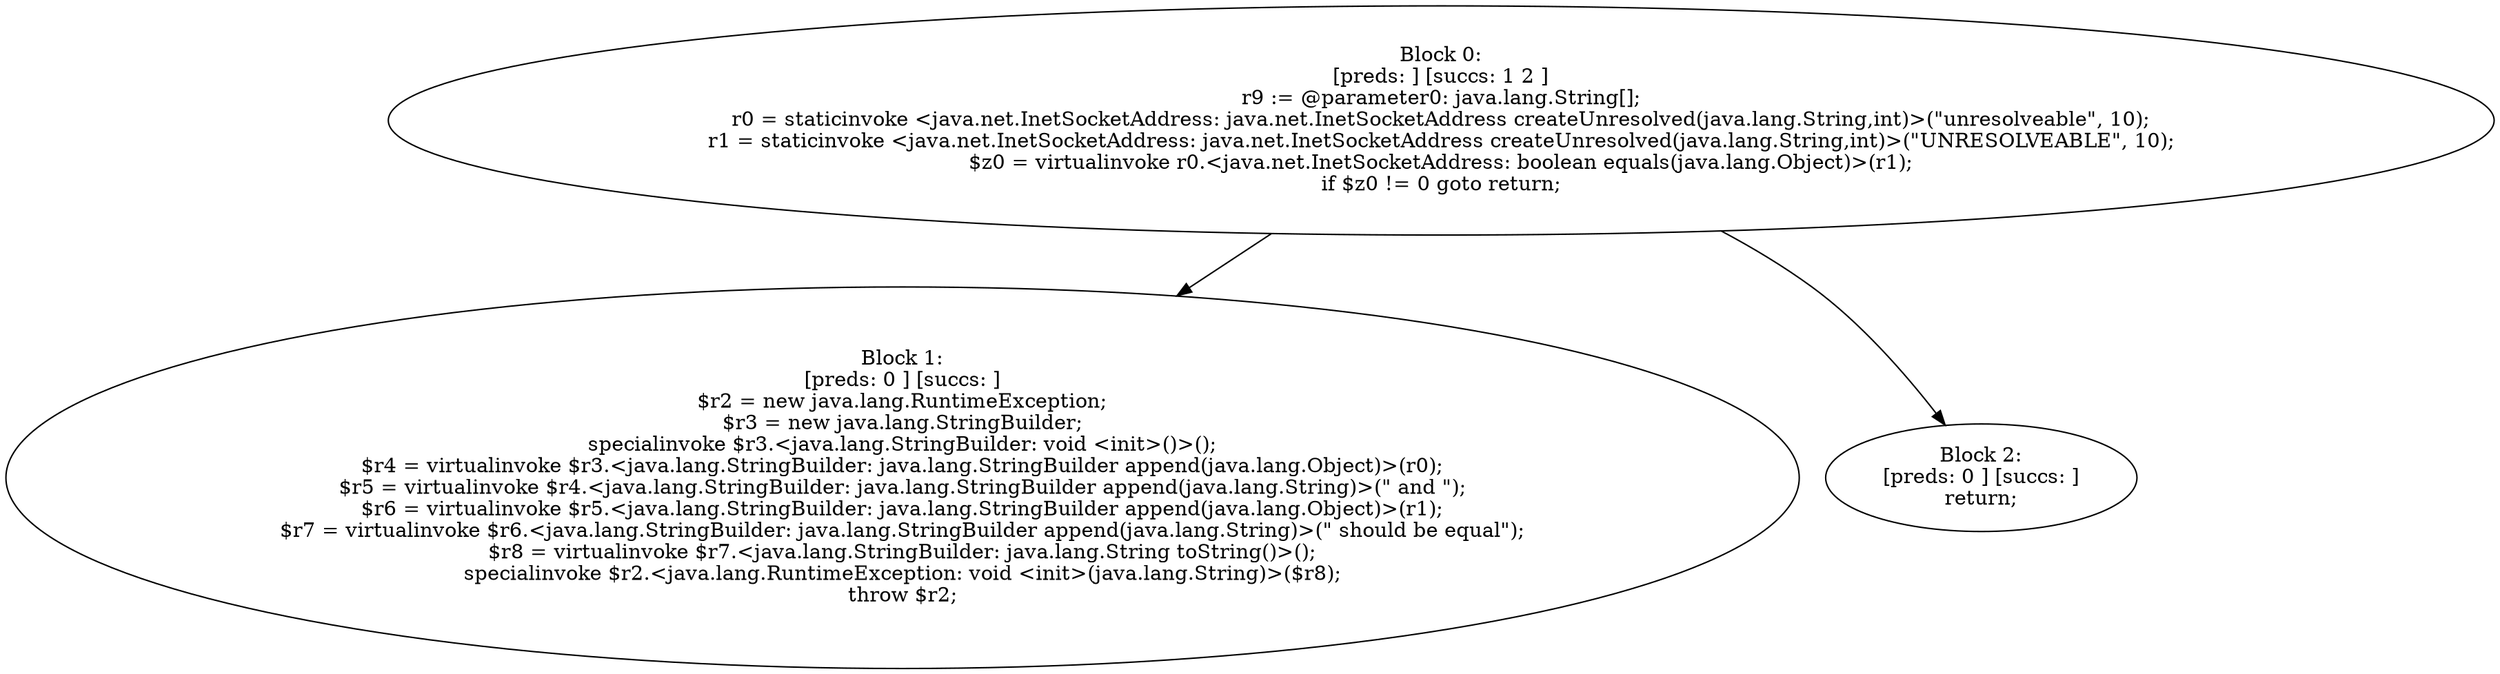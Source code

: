 digraph "unitGraph" {
    "Block 0:
[preds: ] [succs: 1 2 ]
r9 := @parameter0: java.lang.String[];
r0 = staticinvoke <java.net.InetSocketAddress: java.net.InetSocketAddress createUnresolved(java.lang.String,int)>(\"unresolveable\", 10);
r1 = staticinvoke <java.net.InetSocketAddress: java.net.InetSocketAddress createUnresolved(java.lang.String,int)>(\"UNRESOLVEABLE\", 10);
$z0 = virtualinvoke r0.<java.net.InetSocketAddress: boolean equals(java.lang.Object)>(r1);
if $z0 != 0 goto return;
"
    "Block 1:
[preds: 0 ] [succs: ]
$r2 = new java.lang.RuntimeException;
$r3 = new java.lang.StringBuilder;
specialinvoke $r3.<java.lang.StringBuilder: void <init>()>();
$r4 = virtualinvoke $r3.<java.lang.StringBuilder: java.lang.StringBuilder append(java.lang.Object)>(r0);
$r5 = virtualinvoke $r4.<java.lang.StringBuilder: java.lang.StringBuilder append(java.lang.String)>(\" and \");
$r6 = virtualinvoke $r5.<java.lang.StringBuilder: java.lang.StringBuilder append(java.lang.Object)>(r1);
$r7 = virtualinvoke $r6.<java.lang.StringBuilder: java.lang.StringBuilder append(java.lang.String)>(\" should be equal\");
$r8 = virtualinvoke $r7.<java.lang.StringBuilder: java.lang.String toString()>();
specialinvoke $r2.<java.lang.RuntimeException: void <init>(java.lang.String)>($r8);
throw $r2;
"
    "Block 2:
[preds: 0 ] [succs: ]
return;
"
    "Block 0:
[preds: ] [succs: 1 2 ]
r9 := @parameter0: java.lang.String[];
r0 = staticinvoke <java.net.InetSocketAddress: java.net.InetSocketAddress createUnresolved(java.lang.String,int)>(\"unresolveable\", 10);
r1 = staticinvoke <java.net.InetSocketAddress: java.net.InetSocketAddress createUnresolved(java.lang.String,int)>(\"UNRESOLVEABLE\", 10);
$z0 = virtualinvoke r0.<java.net.InetSocketAddress: boolean equals(java.lang.Object)>(r1);
if $z0 != 0 goto return;
"->"Block 1:
[preds: 0 ] [succs: ]
$r2 = new java.lang.RuntimeException;
$r3 = new java.lang.StringBuilder;
specialinvoke $r3.<java.lang.StringBuilder: void <init>()>();
$r4 = virtualinvoke $r3.<java.lang.StringBuilder: java.lang.StringBuilder append(java.lang.Object)>(r0);
$r5 = virtualinvoke $r4.<java.lang.StringBuilder: java.lang.StringBuilder append(java.lang.String)>(\" and \");
$r6 = virtualinvoke $r5.<java.lang.StringBuilder: java.lang.StringBuilder append(java.lang.Object)>(r1);
$r7 = virtualinvoke $r6.<java.lang.StringBuilder: java.lang.StringBuilder append(java.lang.String)>(\" should be equal\");
$r8 = virtualinvoke $r7.<java.lang.StringBuilder: java.lang.String toString()>();
specialinvoke $r2.<java.lang.RuntimeException: void <init>(java.lang.String)>($r8);
throw $r2;
";
    "Block 0:
[preds: ] [succs: 1 2 ]
r9 := @parameter0: java.lang.String[];
r0 = staticinvoke <java.net.InetSocketAddress: java.net.InetSocketAddress createUnresolved(java.lang.String,int)>(\"unresolveable\", 10);
r1 = staticinvoke <java.net.InetSocketAddress: java.net.InetSocketAddress createUnresolved(java.lang.String,int)>(\"UNRESOLVEABLE\", 10);
$z0 = virtualinvoke r0.<java.net.InetSocketAddress: boolean equals(java.lang.Object)>(r1);
if $z0 != 0 goto return;
"->"Block 2:
[preds: 0 ] [succs: ]
return;
";
}
